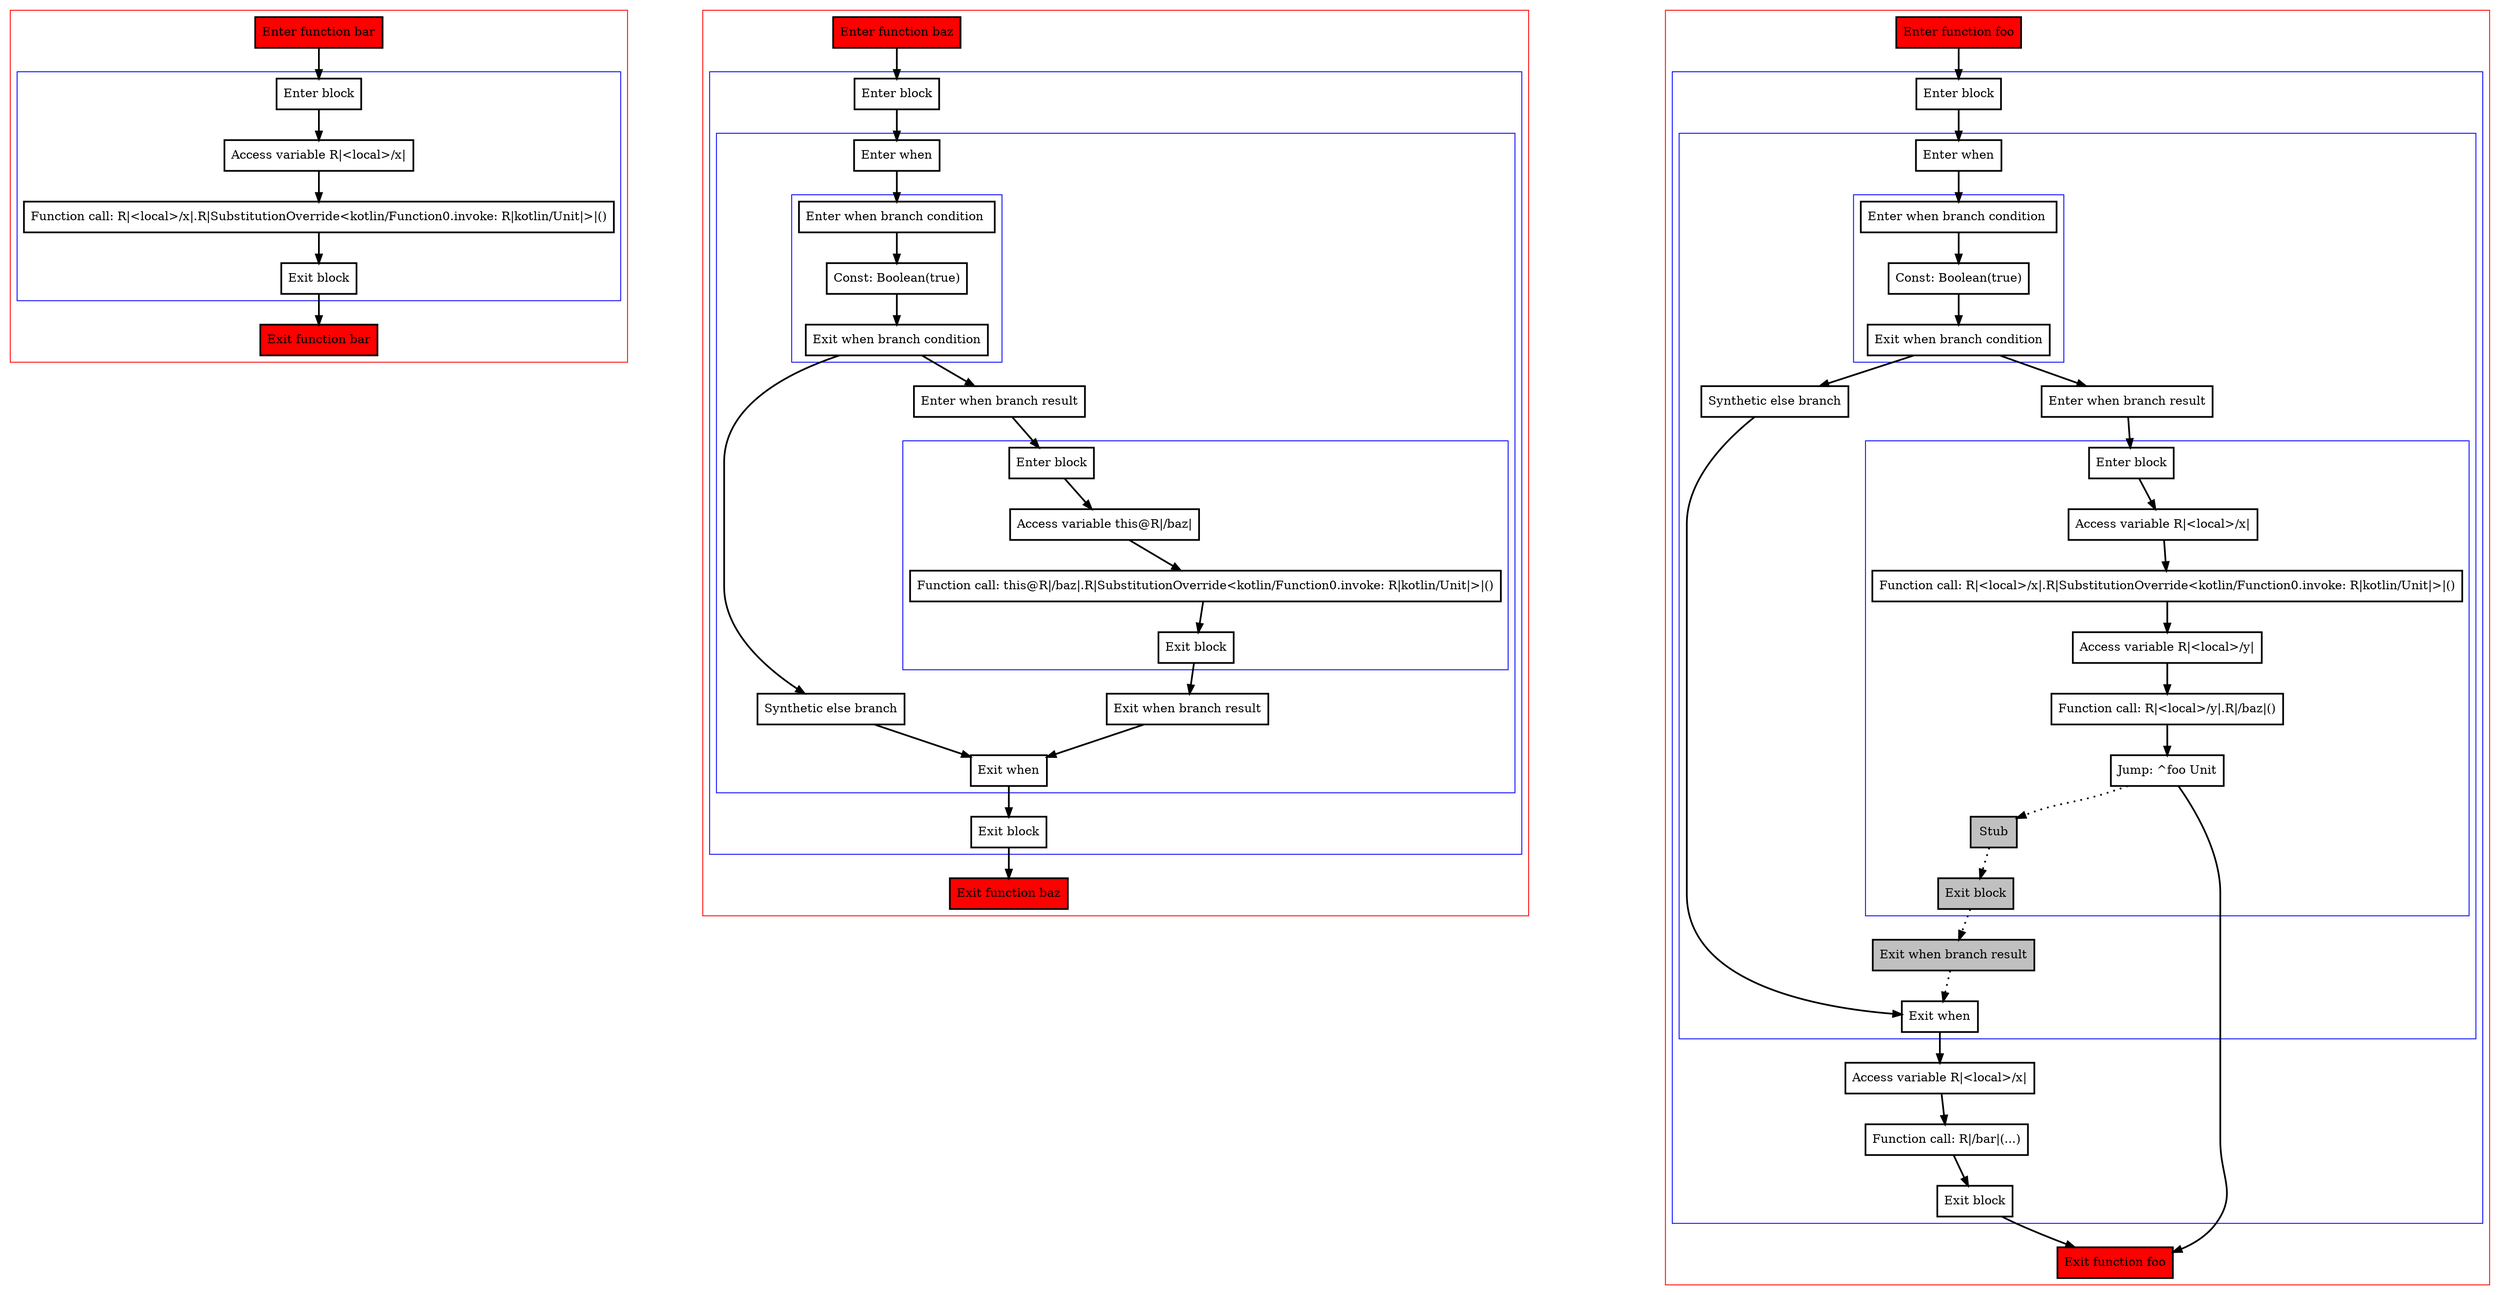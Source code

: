 digraph contractsUsage_kt {
    graph [nodesep=3]
    node [shape=box penwidth=2]
    edge [penwidth=2]

    subgraph cluster_0 {
        color=red
        0 [label="Enter function bar" style="filled" fillcolor=red];
        subgraph cluster_1 {
            color=blue
            1 [label="Enter block"];
            2 [label="Access variable R|<local>/x|"];
            3 [label="Function call: R|<local>/x|.R|SubstitutionOverride<kotlin/Function0.invoke: R|kotlin/Unit|>|()"];
            4 [label="Exit block"];
        }
        5 [label="Exit function bar" style="filled" fillcolor=red];
    }
    0 -> {1};
    1 -> {2};
    2 -> {3};
    3 -> {4};
    4 -> {5};

    subgraph cluster_2 {
        color=red
        6 [label="Enter function baz" style="filled" fillcolor=red];
        subgraph cluster_3 {
            color=blue
            7 [label="Enter block"];
            subgraph cluster_4 {
                color=blue
                8 [label="Enter when"];
                subgraph cluster_5 {
                    color=blue
                    9 [label="Enter when branch condition "];
                    10 [label="Const: Boolean(true)"];
                    11 [label="Exit when branch condition"];
                }
                12 [label="Synthetic else branch"];
                13 [label="Enter when branch result"];
                subgraph cluster_6 {
                    color=blue
                    14 [label="Enter block"];
                    15 [label="Access variable this@R|/baz|"];
                    16 [label="Function call: this@R|/baz|.R|SubstitutionOverride<kotlin/Function0.invoke: R|kotlin/Unit|>|()"];
                    17 [label="Exit block"];
                }
                18 [label="Exit when branch result"];
                19 [label="Exit when"];
            }
            20 [label="Exit block"];
        }
        21 [label="Exit function baz" style="filled" fillcolor=red];
    }
    6 -> {7};
    7 -> {8};
    8 -> {9};
    9 -> {10};
    10 -> {11};
    11 -> {13 12};
    12 -> {19};
    13 -> {14};
    14 -> {15};
    15 -> {16};
    16 -> {17};
    17 -> {18};
    18 -> {19};
    19 -> {20};
    20 -> {21};

    subgraph cluster_7 {
        color=red
        22 [label="Enter function foo" style="filled" fillcolor=red];
        subgraph cluster_8 {
            color=blue
            23 [label="Enter block"];
            subgraph cluster_9 {
                color=blue
                24 [label="Enter when"];
                subgraph cluster_10 {
                    color=blue
                    25 [label="Enter when branch condition "];
                    26 [label="Const: Boolean(true)"];
                    27 [label="Exit when branch condition"];
                }
                28 [label="Synthetic else branch"];
                29 [label="Enter when branch result"];
                subgraph cluster_11 {
                    color=blue
                    30 [label="Enter block"];
                    31 [label="Access variable R|<local>/x|"];
                    32 [label="Function call: R|<local>/x|.R|SubstitutionOverride<kotlin/Function0.invoke: R|kotlin/Unit|>|()"];
                    33 [label="Access variable R|<local>/y|"];
                    34 [label="Function call: R|<local>/y|.R|/baz|()"];
                    35 [label="Jump: ^foo Unit"];
                    36 [label="Stub" style="filled" fillcolor=gray];
                    37 [label="Exit block" style="filled" fillcolor=gray];
                }
                38 [label="Exit when branch result" style="filled" fillcolor=gray];
                39 [label="Exit when"];
            }
            40 [label="Access variable R|<local>/x|"];
            41 [label="Function call: R|/bar|(...)"];
            42 [label="Exit block"];
        }
        43 [label="Exit function foo" style="filled" fillcolor=red];
    }
    22 -> {23};
    23 -> {24};
    24 -> {25};
    25 -> {26};
    26 -> {27};
    27 -> {29 28};
    28 -> {39};
    29 -> {30};
    30 -> {31};
    31 -> {32};
    32 -> {33};
    33 -> {34};
    34 -> {35};
    35 -> {43};
    35 -> {36} [style=dotted];
    36 -> {37} [style=dotted];
    37 -> {38} [style=dotted];
    38 -> {39} [style=dotted];
    39 -> {40};
    40 -> {41};
    41 -> {42};
    42 -> {43};

}
